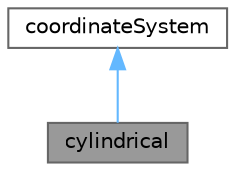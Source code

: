 digraph "cylindrical"
{
 // LATEX_PDF_SIZE
  bgcolor="transparent";
  edge [fontname=Helvetica,fontsize=10,labelfontname=Helvetica,labelfontsize=10];
  node [fontname=Helvetica,fontsize=10,shape=box,height=0.2,width=0.4];
  Node1 [id="Node000001",label="cylindrical",height=0.2,width=0.4,color="gray40", fillcolor="grey60", style="filled", fontcolor="black",tooltip="A cylindrical coordinate system (r-theta-z). The coordinate system angle theta is always in radians."];
  Node2 -> Node1 [id="edge1_Node000001_Node000002",dir="back",color="steelblue1",style="solid",tooltip=" "];
  Node2 [id="Node000002",label="coordinateSystem",height=0.2,width=0.4,color="gray40", fillcolor="white", style="filled",URL="$classFoam_1_1coordinateSystem.html",tooltip="Base class for coordinate system specification, the default coordinate system type is cartesian ."];
}
